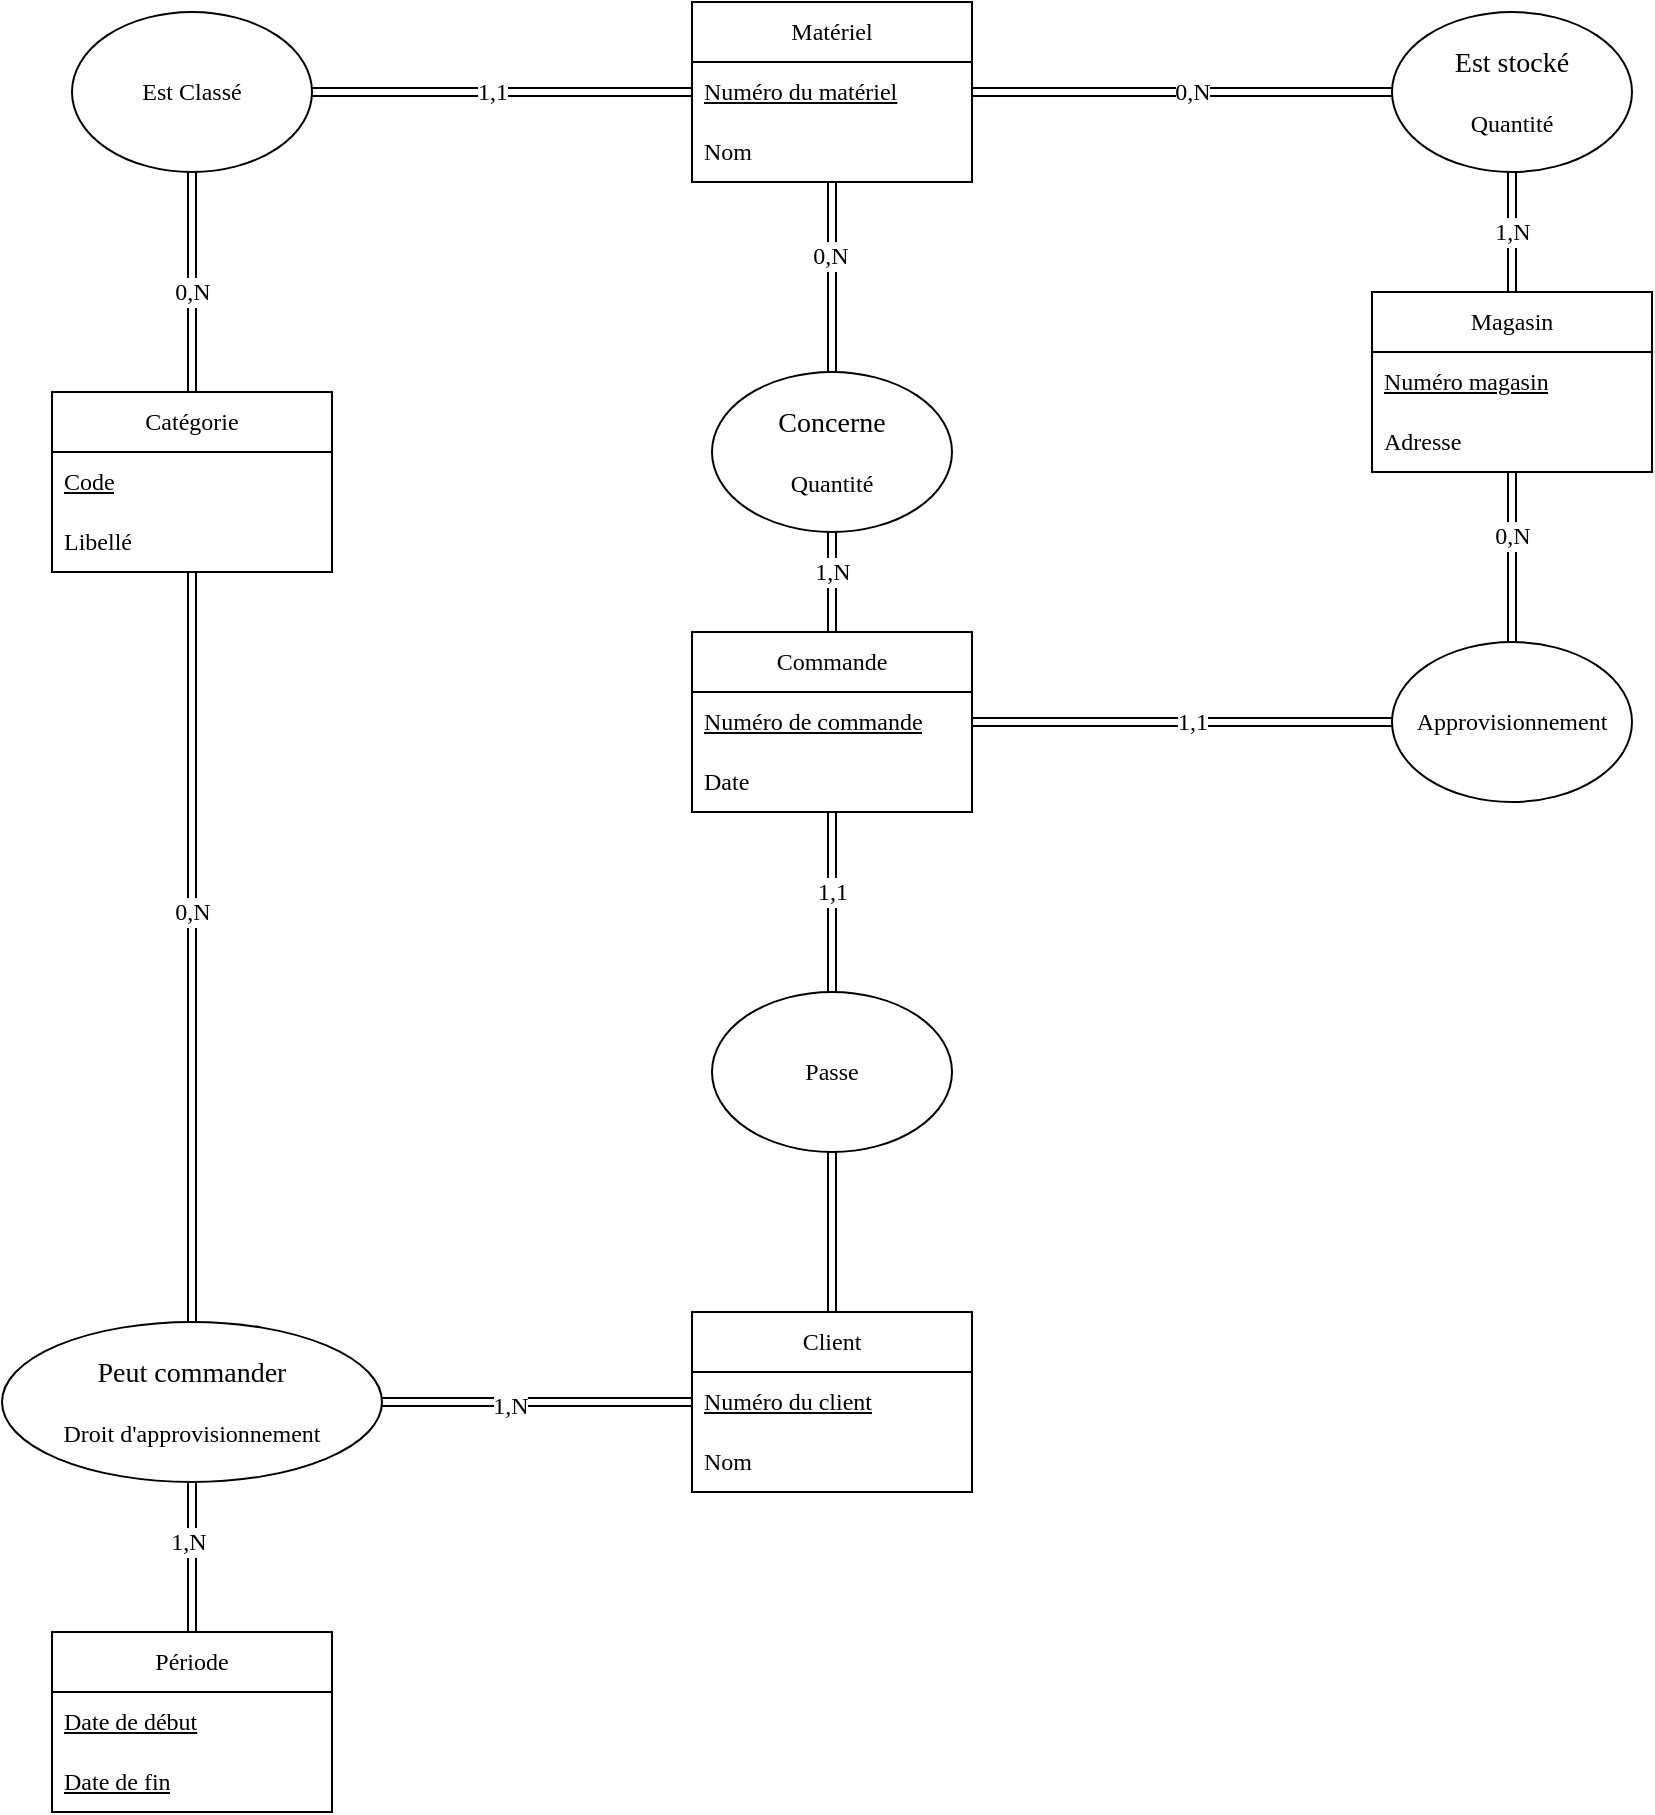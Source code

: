 <mxfile>
    <diagram id="v_3Dd8qM4oorIxEH6kWa" name="Page-1">
        <mxGraphModel dx="896" dy="604" grid="1" gridSize="10" guides="1" tooltips="1" connect="1" arrows="1" fold="1" page="1" pageScale="1" pageWidth="850" pageHeight="1100" math="1" shadow="0">
            <root>
                <mxCell id="0"/>
                <mxCell id="1" parent="0"/>
                <mxCell id="62" style="edgeStyle=none;shape=link;html=1;exitX=0.5;exitY=1;exitDx=0;exitDy=0;entryX=0.5;entryY=0;entryDx=0;entryDy=0;fontSize=12;fontFamily=FiraCode Nerd Font Propo;" parent="1" source="22" target="51" edge="1">
                    <mxGeometry relative="1" as="geometry"/>
                </mxCell>
                <mxCell id="75" value="1,1" style="edgeLabel;html=1;align=center;verticalAlign=middle;resizable=0;points=[];fontSize=12;fontFamily=FiraCode Nerd Font Propo;" parent="62" vertex="1" connectable="0">
                    <mxGeometry x="-0.252" y="-3" relative="1" as="geometry">
                        <mxPoint x="3" y="6" as="offset"/>
                    </mxGeometry>
                </mxCell>
                <mxCell id="22" value="Commande" style="swimlane;fontStyle=0;childLayout=stackLayout;horizontal=1;startSize=30;horizontalStack=0;resizeParent=1;resizeParentMax=0;resizeLast=0;collapsible=1;marginBottom=0;whiteSpace=wrap;html=1;fontFamily=FiraCode Nerd Font Propo;" parent="1" vertex="1">
                    <mxGeometry x="350" y="350" width="140" height="90" as="geometry"/>
                </mxCell>
                <mxCell id="23" value="&lt;u&gt;Numéro de commande&lt;/u&gt;" style="text;strokeColor=none;fillColor=none;align=left;verticalAlign=middle;spacingLeft=4;spacingRight=4;overflow=hidden;points=[[0,0.5],[1,0.5]];portConstraint=eastwest;rotatable=0;whiteSpace=wrap;html=1;fontFamily=FiraCode Nerd Font Propo;" parent="22" vertex="1">
                    <mxGeometry y="30" width="140" height="30" as="geometry"/>
                </mxCell>
                <mxCell id="24" value="Date" style="text;strokeColor=none;fillColor=none;align=left;verticalAlign=middle;spacingLeft=4;spacingRight=4;overflow=hidden;points=[[0,0.5],[1,0.5]];portConstraint=eastwest;rotatable=0;whiteSpace=wrap;html=1;fontFamily=FiraCode Nerd Font Propo;" parent="22" vertex="1">
                    <mxGeometry y="60" width="140" height="30" as="geometry"/>
                </mxCell>
                <mxCell id="26" value="Client" style="swimlane;fontStyle=0;childLayout=stackLayout;horizontal=1;startSize=30;horizontalStack=0;resizeParent=1;resizeParentMax=0;resizeLast=0;collapsible=1;marginBottom=0;whiteSpace=wrap;html=1;fontFamily=FiraCode Nerd Font Propo;" parent="1" vertex="1">
                    <mxGeometry x="350" y="690" width="140" height="90" as="geometry"/>
                </mxCell>
                <mxCell id="27" value="&lt;u&gt;Numéro du client&lt;/u&gt;" style="text;strokeColor=none;fillColor=none;align=left;verticalAlign=middle;spacingLeft=4;spacingRight=4;overflow=hidden;points=[[0,0.5],[1,0.5]];portConstraint=eastwest;rotatable=0;whiteSpace=wrap;html=1;fontFamily=FiraCode Nerd Font Propo;" parent="26" vertex="1">
                    <mxGeometry y="30" width="140" height="30" as="geometry"/>
                </mxCell>
                <mxCell id="28" value="Nom" style="text;strokeColor=none;fillColor=none;align=left;verticalAlign=middle;spacingLeft=4;spacingRight=4;overflow=hidden;points=[[0,0.5],[1,0.5]];portConstraint=eastwest;rotatable=0;whiteSpace=wrap;html=1;fontFamily=FiraCode Nerd Font Propo;" parent="26" vertex="1">
                    <mxGeometry y="60" width="140" height="30" as="geometry"/>
                </mxCell>
                <mxCell id="30" value="Période" style="swimlane;fontStyle=0;childLayout=stackLayout;horizontal=1;startSize=30;horizontalStack=0;resizeParent=1;resizeParentMax=0;resizeLast=0;collapsible=1;marginBottom=0;whiteSpace=wrap;html=1;fontFamily=FiraCode Nerd Font Propo;" parent="1" vertex="1">
                    <mxGeometry x="30" y="850" width="140" height="90" as="geometry"/>
                </mxCell>
                <mxCell id="31" value="&lt;u&gt;Date de début&lt;/u&gt;" style="text;strokeColor=none;fillColor=none;align=left;verticalAlign=middle;spacingLeft=4;spacingRight=4;overflow=hidden;points=[[0,0.5],[1,0.5]];portConstraint=eastwest;rotatable=0;whiteSpace=wrap;html=1;fontFamily=FiraCode Nerd Font Propo;" parent="30" vertex="1">
                    <mxGeometry y="30" width="140" height="30" as="geometry"/>
                </mxCell>
                <mxCell id="32" value="&lt;u&gt;Date de fin&lt;/u&gt;" style="text;strokeColor=none;fillColor=none;align=left;verticalAlign=middle;spacingLeft=4;spacingRight=4;overflow=hidden;points=[[0,0.5],[1,0.5]];portConstraint=eastwest;rotatable=0;whiteSpace=wrap;html=1;fontFamily=FiraCode Nerd Font Propo;" parent="30" vertex="1">
                    <mxGeometry y="60" width="140" height="30" as="geometry"/>
                </mxCell>
                <mxCell id="65" style="edgeStyle=none;shape=link;html=1;exitX=0.5;exitY=1;exitDx=0;exitDy=0;fontSize=12;fontFamily=FiraCode Nerd Font Propo;" parent="1" source="34" target="53" edge="1">
                    <mxGeometry relative="1" as="geometry"/>
                </mxCell>
                <mxCell id="76" value="0,N" style="edgeLabel;html=1;align=center;verticalAlign=middle;resizable=0;points=[];fontSize=12;fontFamily=FiraCode Nerd Font Propo;" parent="65" vertex="1" connectable="0">
                    <mxGeometry x="-0.324" y="-1" relative="1" as="geometry">
                        <mxPoint x="1" y="43" as="offset"/>
                    </mxGeometry>
                </mxCell>
                <mxCell id="34" value="Catégorie" style="swimlane;fontStyle=0;childLayout=stackLayout;horizontal=1;startSize=30;horizontalStack=0;resizeParent=1;resizeParentMax=0;resizeLast=0;collapsible=1;marginBottom=0;whiteSpace=wrap;html=1;fontFamily=FiraCode Nerd Font Propo;" parent="1" vertex="1">
                    <mxGeometry x="30" y="230" width="140" height="90" as="geometry"/>
                </mxCell>
                <mxCell id="35" value="&lt;u&gt;Code&lt;/u&gt;" style="text;strokeColor=none;fillColor=none;align=left;verticalAlign=middle;spacingLeft=4;spacingRight=4;overflow=hidden;points=[[0,0.5],[1,0.5]];portConstraint=eastwest;rotatable=0;whiteSpace=wrap;html=1;fontFamily=FiraCode Nerd Font Propo;" parent="34" vertex="1">
                    <mxGeometry y="30" width="140" height="30" as="geometry"/>
                </mxCell>
                <mxCell id="36" value="Libellé" style="text;strokeColor=none;fillColor=none;align=left;verticalAlign=middle;spacingLeft=4;spacingRight=4;overflow=hidden;points=[[0,0.5],[1,0.5]];portConstraint=eastwest;rotatable=0;whiteSpace=wrap;html=1;fontFamily=FiraCode Nerd Font Propo;" parent="34" vertex="1">
                    <mxGeometry y="60" width="140" height="30" as="geometry"/>
                </mxCell>
                <mxCell id="58" style="edgeStyle=none;shape=link;html=1;exitX=0.5;exitY=1;exitDx=0;exitDy=0;entryX=0.5;entryY=0;entryDx=0;entryDy=0;fontSize=12;fontFamily=FiraCode Nerd Font Propo;" parent="1" source="38" target="50" edge="1">
                    <mxGeometry relative="1" as="geometry"/>
                </mxCell>
                <mxCell id="72" value="0,N" style="edgeLabel;html=1;align=center;verticalAlign=middle;resizable=0;points=[];fontSize=12;fontFamily=FiraCode Nerd Font Propo;" parent="58" vertex="1" connectable="0">
                    <mxGeometry x="-0.255" relative="1" as="geometry">
                        <mxPoint as="offset"/>
                    </mxGeometry>
                </mxCell>
                <mxCell id="38" value="Magasin" style="swimlane;fontStyle=0;childLayout=stackLayout;horizontal=1;startSize=30;horizontalStack=0;resizeParent=1;resizeParentMax=0;resizeLast=0;collapsible=1;marginBottom=0;whiteSpace=wrap;html=1;fontFamily=FiraCode Nerd Font Propo;" parent="1" vertex="1">
                    <mxGeometry x="690" y="180" width="140" height="90" as="geometry"/>
                </mxCell>
                <mxCell id="39" value="&lt;u&gt;Numéro magasin&lt;/u&gt;" style="text;strokeColor=none;fillColor=none;align=left;verticalAlign=middle;spacingLeft=4;spacingRight=4;overflow=hidden;points=[[0,0.5],[1,0.5]];portConstraint=eastwest;rotatable=0;whiteSpace=wrap;html=1;fontFamily=FiraCode Nerd Font Propo;" parent="38" vertex="1">
                    <mxGeometry y="30" width="140" height="30" as="geometry"/>
                </mxCell>
                <mxCell id="40" value="Adresse" style="text;strokeColor=none;fillColor=none;align=left;verticalAlign=middle;spacingLeft=4;spacingRight=4;overflow=hidden;points=[[0,0.5],[1,0.5]];portConstraint=eastwest;rotatable=0;whiteSpace=wrap;html=1;fontFamily=FiraCode Nerd Font Propo;" parent="38" vertex="1">
                    <mxGeometry y="60" width="140" height="30" as="geometry"/>
                </mxCell>
                <mxCell id="54" style="edgeStyle=none;html=1;exitX=0;exitY=0.5;exitDx=0;exitDy=0;entryX=1;entryY=0.5;entryDx=0;entryDy=0;fontSize=12;shape=link;fontFamily=FiraCode Nerd Font Propo;" parent="1" source="42" target="46" edge="1">
                    <mxGeometry relative="1" as="geometry"/>
                </mxCell>
                <mxCell id="67" value="1,1" style="edgeLabel;html=1;align=center;verticalAlign=middle;resizable=0;points=[];fontSize=12;fontFamily=FiraCode Nerd Font Propo;" parent="54" vertex="1" connectable="0">
                    <mxGeometry x="0.126" y="-1" relative="1" as="geometry">
                        <mxPoint x="7" y="1" as="offset"/>
                    </mxGeometry>
                </mxCell>
                <mxCell id="56" style="edgeStyle=none;shape=link;html=1;exitX=1;exitY=0.5;exitDx=0;exitDy=0;entryX=0;entryY=0.5;entryDx=0;entryDy=0;fontSize=12;fontFamily=FiraCode Nerd Font Propo;" parent="1" source="42" target="47" edge="1">
                    <mxGeometry relative="1" as="geometry"/>
                </mxCell>
                <mxCell id="70" value="0,N" style="edgeLabel;html=1;align=center;verticalAlign=middle;resizable=0;points=[];fontSize=12;fontFamily=FiraCode Nerd Font Propo;" parent="56" vertex="1" connectable="0">
                    <mxGeometry x="-0.152" y="2" relative="1" as="geometry">
                        <mxPoint x="21" y="2" as="offset"/>
                    </mxGeometry>
                </mxCell>
                <mxCell id="60" style="edgeStyle=none;shape=link;html=1;exitX=0.5;exitY=1;exitDx=0;exitDy=0;entryX=0.5;entryY=0;entryDx=0;entryDy=0;fontSize=12;fontFamily=FiraCode Nerd Font Propo;" parent="1" source="42" target="52" edge="1">
                    <mxGeometry relative="1" as="geometry"/>
                </mxCell>
                <mxCell id="69" value="0,N" style="edgeLabel;html=1;align=center;verticalAlign=middle;resizable=0;points=[];fontSize=12;fontFamily=FiraCode Nerd Font Propo;" parent="60" vertex="1" connectable="0">
                    <mxGeometry x="-0.228" y="-1" relative="1" as="geometry">
                        <mxPoint as="offset"/>
                    </mxGeometry>
                </mxCell>
                <mxCell id="42" value="Matériel" style="swimlane;fontStyle=0;childLayout=stackLayout;horizontal=1;startSize=30;horizontalStack=0;resizeParent=1;resizeParentMax=0;resizeLast=0;collapsible=1;marginBottom=0;whiteSpace=wrap;html=1;fontFamily=FiraCode Nerd Font Propo;" parent="1" vertex="1">
                    <mxGeometry x="350" y="35" width="140" height="90" as="geometry"/>
                </mxCell>
                <mxCell id="43" value="&lt;u&gt;Numéro du matériel&lt;/u&gt;" style="text;strokeColor=none;fillColor=none;align=left;verticalAlign=middle;spacingLeft=4;spacingRight=4;overflow=hidden;points=[[0,0.5],[1,0.5]];portConstraint=eastwest;rotatable=0;whiteSpace=wrap;html=1;fontFamily=FiraCode Nerd Font Propo;" parent="42" vertex="1">
                    <mxGeometry y="30" width="140" height="30" as="geometry"/>
                </mxCell>
                <mxCell id="44" value="Nom" style="text;strokeColor=none;fillColor=none;align=left;verticalAlign=middle;spacingLeft=4;spacingRight=4;overflow=hidden;points=[[0,0.5],[1,0.5]];portConstraint=eastwest;rotatable=0;whiteSpace=wrap;html=1;fontFamily=FiraCode Nerd Font Propo;" parent="42" vertex="1">
                    <mxGeometry y="60" width="140" height="30" as="geometry"/>
                </mxCell>
                <mxCell id="55" style="edgeStyle=none;shape=link;html=1;exitX=0.5;exitY=1;exitDx=0;exitDy=0;entryX=0.5;entryY=0;entryDx=0;entryDy=0;fontSize=12;fontFamily=FiraCode Nerd Font Propo;" parent="1" source="46" target="34" edge="1">
                    <mxGeometry relative="1" as="geometry"/>
                </mxCell>
                <mxCell id="68" value="0,N" style="edgeLabel;html=1;align=center;verticalAlign=middle;resizable=0;points=[];fontSize=12;fontFamily=FiraCode Nerd Font Propo;" parent="55" vertex="1" connectable="0">
                    <mxGeometry x="-0.315" y="3" relative="1" as="geometry">
                        <mxPoint x="-3" y="22" as="offset"/>
                    </mxGeometry>
                </mxCell>
                <mxCell id="46" value="Est Classé" style="ellipse;whiteSpace=wrap;html=1;fontFamily=FiraCode Nerd Font Propo;" parent="1" vertex="1">
                    <mxGeometry x="40" y="40" width="120" height="80" as="geometry"/>
                </mxCell>
                <mxCell id="57" style="edgeStyle=none;shape=link;html=1;exitX=0.5;exitY=1;exitDx=0;exitDy=0;entryX=0.5;entryY=0;entryDx=0;entryDy=0;fontSize=12;fontFamily=FiraCode Nerd Font Propo;" parent="1" source="47" target="38" edge="1">
                    <mxGeometry relative="1" as="geometry"/>
                </mxCell>
                <mxCell id="71" value="1,N" style="edgeLabel;html=1;align=center;verticalAlign=middle;resizable=0;points=[];fontSize=12;fontFamily=FiraCode Nerd Font Propo;" parent="57" vertex="1" connectable="0">
                    <mxGeometry x="-0.411" y="-4" relative="1" as="geometry">
                        <mxPoint x="4" y="12" as="offset"/>
                    </mxGeometry>
                </mxCell>
                <mxCell id="47" value="&lt;font style=&quot;&quot;&gt;&lt;span style=&quot;font-size: 14px;&quot;&gt;Est stocké&lt;/span&gt;&lt;br&gt;&lt;br&gt;&lt;font style=&quot;font-size: 12px;&quot;&gt;Quantité&lt;/font&gt;&lt;br&gt;&lt;/font&gt;" style="ellipse;whiteSpace=wrap;html=1;fontFamily=FiraCode Nerd Font Propo;" parent="1" vertex="1">
                    <mxGeometry x="700" y="40" width="120" height="80" as="geometry"/>
                </mxCell>
                <mxCell id="59" style="edgeStyle=none;shape=link;html=1;exitX=0;exitY=0.5;exitDx=0;exitDy=0;fontSize=12;fontFamily=FiraCode Nerd Font Propo;" parent="1" source="50" target="22" edge="1">
                    <mxGeometry relative="1" as="geometry"/>
                </mxCell>
                <mxCell id="73" value="1,1" style="edgeLabel;html=1;align=center;verticalAlign=middle;resizable=0;points=[];fontSize=12;fontFamily=FiraCode Nerd Font Propo;" parent="59" vertex="1" connectable="0">
                    <mxGeometry x="0.171" relative="1" as="geometry">
                        <mxPoint x="23" as="offset"/>
                    </mxGeometry>
                </mxCell>
                <mxCell id="50" value="Approvisionnement" style="ellipse;whiteSpace=wrap;html=1;fontFamily=FiraCode Nerd Font Propo;" parent="1" vertex="1">
                    <mxGeometry x="700" y="355" width="120" height="80" as="geometry"/>
                </mxCell>
                <mxCell id="63" style="edgeStyle=none;shape=link;html=1;exitX=0.5;exitY=1;exitDx=0;exitDy=0;entryX=0.5;entryY=0;entryDx=0;entryDy=0;fontSize=12;fontFamily=FiraCode Nerd Font Propo;" parent="1" source="51" target="26" edge="1">
                    <mxGeometry relative="1" as="geometry"/>
                </mxCell>
                <mxCell id="51" value="Passe" style="ellipse;whiteSpace=wrap;html=1;fontFamily=FiraCode Nerd Font Propo;" parent="1" vertex="1">
                    <mxGeometry x="360" y="530" width="120" height="80" as="geometry"/>
                </mxCell>
                <mxCell id="61" style="edgeStyle=none;shape=link;html=1;exitX=0.5;exitY=1;exitDx=0;exitDy=0;entryX=0.5;entryY=0;entryDx=0;entryDy=0;fontSize=12;fontFamily=FiraCode Nerd Font Propo;" parent="1" source="52" target="22" edge="1">
                    <mxGeometry relative="1" as="geometry"/>
                </mxCell>
                <mxCell id="74" value="1,N" style="edgeLabel;html=1;align=center;verticalAlign=middle;resizable=0;points=[];fontSize=12;fontFamily=FiraCode Nerd Font Propo;" parent="61" vertex="1" connectable="0">
                    <mxGeometry x="-0.453" y="-4" relative="1" as="geometry">
                        <mxPoint x="4" y="6" as="offset"/>
                    </mxGeometry>
                </mxCell>
                <mxCell id="52" value="&lt;font style=&quot;&quot;&gt;&lt;span style=&quot;font-size: 14px;&quot;&gt;Concerne&lt;/span&gt;&lt;br&gt;&lt;br&gt;&lt;font style=&quot;font-size: 12px;&quot;&gt;Quantité&lt;/font&gt;&lt;br&gt;&lt;/font&gt;" style="ellipse;whiteSpace=wrap;html=1;fontFamily=FiraCode Nerd Font Propo;" parent="1" vertex="1">
                    <mxGeometry x="360" y="220" width="120" height="80" as="geometry"/>
                </mxCell>
                <mxCell id="64" style="edgeStyle=none;shape=link;html=1;exitX=1;exitY=0.5;exitDx=0;exitDy=0;fontSize=12;fontFamily=FiraCode Nerd Font Propo;" parent="1" source="53" target="26" edge="1">
                    <mxGeometry relative="1" as="geometry"/>
                </mxCell>
                <mxCell id="77" value="1,N" style="edgeLabel;html=1;align=center;verticalAlign=middle;resizable=0;points=[];fontSize=12;fontFamily=FiraCode Nerd Font Propo;" parent="64" vertex="1" connectable="0">
                    <mxGeometry x="-0.174" y="-2" relative="1" as="geometry">
                        <mxPoint as="offset"/>
                    </mxGeometry>
                </mxCell>
                <mxCell id="66" style="edgeStyle=none;shape=link;html=1;exitX=0.5;exitY=1;exitDx=0;exitDy=0;entryX=0.5;entryY=0;entryDx=0;entryDy=0;fontSize=12;fontFamily=FiraCode Nerd Font Propo;" parent="1" source="53" target="30" edge="1">
                    <mxGeometry relative="1" as="geometry"/>
                </mxCell>
                <mxCell id="78" value="1,N" style="edgeLabel;html=1;align=center;verticalAlign=middle;resizable=0;points=[];fontSize=12;fontFamily=FiraCode Nerd Font Propo;" parent="66" vertex="1" connectable="0">
                    <mxGeometry x="-0.201" y="-2" relative="1" as="geometry">
                        <mxPoint as="offset"/>
                    </mxGeometry>
                </mxCell>
                <mxCell id="53" value="&lt;font style=&quot;&quot;&gt;&lt;span style=&quot;font-size: 14px;&quot;&gt;Peut commander&lt;/span&gt;&lt;br&gt;&lt;br&gt;&lt;font style=&quot;font-size: 12px;&quot;&gt;Droit d'approvisionnement&lt;/font&gt;&lt;br&gt;&lt;/font&gt;" style="ellipse;whiteSpace=wrap;html=1;fontFamily=FiraCode Nerd Font Propo;" parent="1" vertex="1">
                    <mxGeometry x="5" y="695" width="190" height="80" as="geometry"/>
                </mxCell>
            </root>
        </mxGraphModel>
    </diagram>
</mxfile>